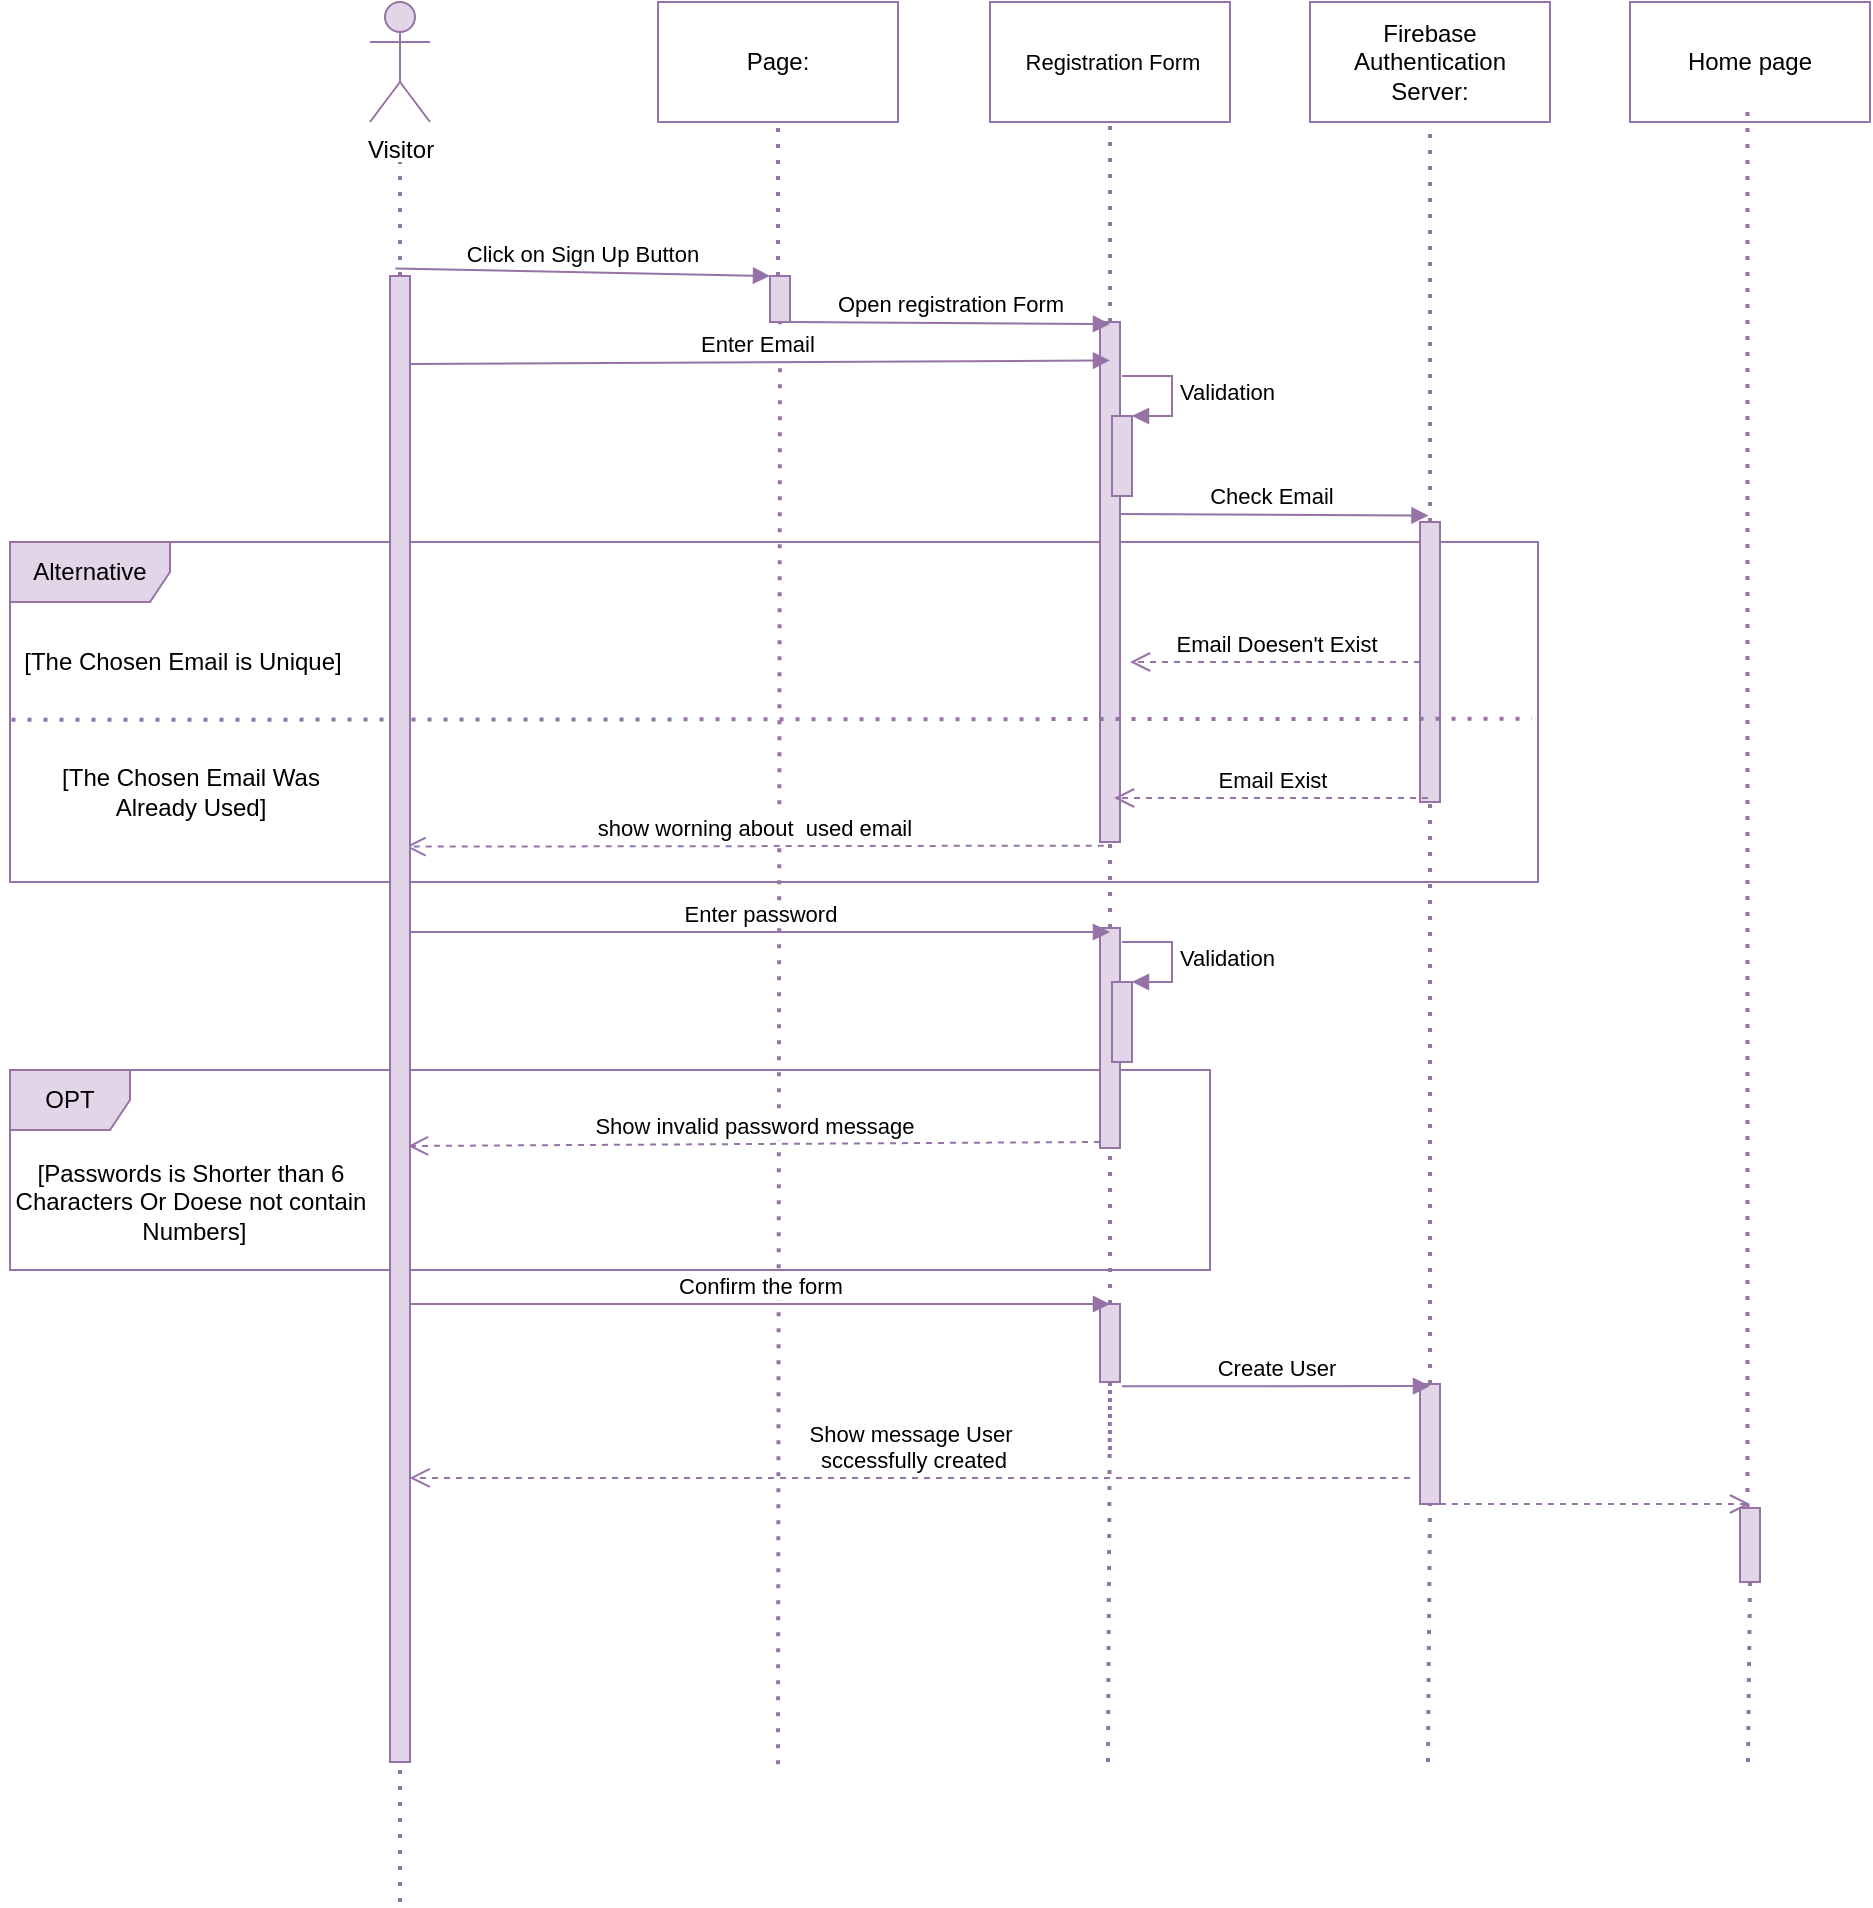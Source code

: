 <mxfile version="13.9.9" type="device" pages="2"><diagram id="bC_TjBdFZaNqBrMxomDK" name="Page-1"><mxGraphModel dx="2560" dy="1740" grid="1" gridSize="10" guides="1" tooltips="1" connect="1" arrows="1" fold="1" page="1" pageScale="1" pageWidth="850" pageHeight="1100" math="0" shadow="0"><root><mxCell id="0"/><mxCell id="1" parent="0"/><mxCell id="TUSLfFgZBcZaIU3HThUf-12" value="OPT" style="shape=umlFrame;whiteSpace=wrap;html=1;fillColor=#e1d5e7;strokeColor=#9673a6;" parent="1" vertex="1"><mxGeometry x="40" y="584" width="600" height="100" as="geometry"/></mxCell><mxCell id="HObAHBjG5xRYZwG4Q8BJ-39" value="Alternative" style="shape=umlFrame;whiteSpace=wrap;html=1;width=80;height=30;fillColor=#e1d5e7;strokeColor=#9673a6;" parent="1" vertex="1"><mxGeometry x="40" y="320" width="764" height="170" as="geometry"/></mxCell><mxCell id="HObAHBjG5xRYZwG4Q8BJ-3" value="" style="endArrow=none;dashed=1;html=1;dashPattern=1 3;strokeWidth=2;fillColor=#e1d5e7;strokeColor=#9673a6;" parent="1" source="HObAHBjG5xRYZwG4Q8BJ-2" edge="1"><mxGeometry width="50" height="50" relative="1" as="geometry"><mxPoint x="115" y="522.667" as="sourcePoint"/><mxPoint x="235" y="130" as="targetPoint"/></mxGeometry></mxCell><mxCell id="HObAHBjG5xRYZwG4Q8BJ-1" value="Visitor" style="shape=umlActor;verticalLabelPosition=bottom;verticalAlign=top;html=1;fillColor=#e1d5e7;strokeColor=#9673a6;" parent="1" vertex="1"><mxGeometry x="220" y="50" width="30" height="60" as="geometry"/></mxCell><mxCell id="HObAHBjG5xRYZwG4Q8BJ-11" value="Page:" style="rounded=0;whiteSpace=wrap;html=1;strokeColor=#9673a6;fillColor=none;" parent="1" vertex="1"><mxGeometry x="364" y="50" width="120" height="60" as="geometry"/></mxCell><mxCell id="HObAHBjG5xRYZwG4Q8BJ-12" value="" style="endArrow=none;dashed=1;html=1;dashPattern=1 3;strokeWidth=2;entryX=0.5;entryY=1;entryDx=0;entryDy=0;fillColor=#e1d5e7;strokeColor=#9673a6;" parent="1" source="HObAHBjG5xRYZwG4Q8BJ-13" target="HObAHBjG5xRYZwG4Q8BJ-11" edge="1"><mxGeometry width="50" height="50" relative="1" as="geometry"><mxPoint x="425" y="510" as="sourcePoint"/><mxPoint x="595" y="250" as="targetPoint"/></mxGeometry></mxCell><mxCell id="HObAHBjG5xRYZwG4Q8BJ-13" value="" style="html=1;points=[];perimeter=orthogonalPerimeter;fillColor=#e1d5e7;strokeColor=#9673a6;" parent="1" vertex="1"><mxGeometry x="420" y="187" width="10" height="23" as="geometry"/></mxCell><mxCell id="HObAHBjG5xRYZwG4Q8BJ-14" value="" style="endArrow=none;dashed=1;html=1;dashPattern=1 3;strokeWidth=2;entryX=0.5;entryY=1;entryDx=0;entryDy=0;fillColor=#e1d5e7;strokeColor=#9673a6;" parent="1" target="HObAHBjG5xRYZwG4Q8BJ-13" edge="1"><mxGeometry width="50" height="50" relative="1" as="geometry"><mxPoint x="424" y="931.111" as="sourcePoint"/><mxPoint x="425" y="110" as="targetPoint"/></mxGeometry></mxCell><mxCell id="HObAHBjG5xRYZwG4Q8BJ-18" value="Click on Sign Up Button" style="html=1;verticalAlign=bottom;endArrow=block;exitX=0.267;exitY=-0.005;exitDx=0;exitDy=0;exitPerimeter=0;fillColor=#e1d5e7;strokeColor=#9673a6;" parent="1" source="HObAHBjG5xRYZwG4Q8BJ-2" target="HObAHBjG5xRYZwG4Q8BJ-13" edge="1"><mxGeometry width="80" relative="1" as="geometry"><mxPoint x="255" y="199" as="sourcePoint"/><mxPoint x="420" y="199" as="targetPoint"/></mxGeometry></mxCell><mxCell id="HObAHBjG5xRYZwG4Q8BJ-20" value="&lt;span style=&quot;font-size: 11px ; background-color: rgb(255 , 255 , 255)&quot;&gt;&amp;nbsp;Registration Form&lt;/span&gt;" style="rounded=0;whiteSpace=wrap;html=1;strokeColor=#9673a6;fillColor=none;" parent="1" vertex="1"><mxGeometry x="530" y="50" width="120" height="60" as="geometry"/></mxCell><mxCell id="HObAHBjG5xRYZwG4Q8BJ-21" value="" style="endArrow=none;dashed=1;html=1;dashPattern=1 3;strokeWidth=2;entryX=0.5;entryY=1;entryDx=0;entryDy=0;fillColor=#e1d5e7;strokeColor=#9673a6;" parent="1" source="HObAHBjG5xRYZwG4Q8BJ-22" target="HObAHBjG5xRYZwG4Q8BJ-20" edge="1"><mxGeometry width="50" height="50" relative="1" as="geometry"><mxPoint x="590" y="520" as="sourcePoint"/><mxPoint x="760" y="250" as="targetPoint"/></mxGeometry></mxCell><mxCell id="HObAHBjG5xRYZwG4Q8BJ-23" value="Firebase&lt;br&gt;Authentication Server:" style="rounded=0;whiteSpace=wrap;html=1;strokeColor=#9673a6;fillColor=none;" parent="1" vertex="1"><mxGeometry x="690" y="50" width="120" height="60" as="geometry"/></mxCell><mxCell id="HObAHBjG5xRYZwG4Q8BJ-24" value="" style="endArrow=none;dashed=1;html=1;dashPattern=1 3;strokeWidth=2;entryX=0.5;entryY=1;entryDx=0;entryDy=0;fillColor=#e1d5e7;strokeColor=#9673a6;" parent="1" source="HObAHBjG5xRYZwG4Q8BJ-25" target="HObAHBjG5xRYZwG4Q8BJ-23" edge="1"><mxGeometry width="50" height="50" relative="1" as="geometry"><mxPoint x="750" y="530" as="sourcePoint"/><mxPoint x="920" y="250" as="targetPoint"/></mxGeometry></mxCell><mxCell id="HObAHBjG5xRYZwG4Q8BJ-25" value="" style="html=1;points=[];perimeter=orthogonalPerimeter;fillColor=#e1d5e7;strokeColor=#9673a6;" parent="1" vertex="1"><mxGeometry x="745" y="310" width="10" height="140" as="geometry"/></mxCell><mxCell id="HObAHBjG5xRYZwG4Q8BJ-27" value="" style="endArrow=none;dashed=1;html=1;dashPattern=1 3;strokeWidth=2;entryX=0.5;entryY=1;entryDx=0;entryDy=0;fillColor=#e1d5e7;strokeColor=#9673a6;" parent="1" source="TUSLfFgZBcZaIU3HThUf-30" target="HObAHBjG5xRYZwG4Q8BJ-25" edge="1"><mxGeometry width="50" height="50" relative="1" as="geometry"><mxPoint x="750" y="1220.784" as="sourcePoint"/><mxPoint x="750" y="110" as="targetPoint"/></mxGeometry></mxCell><mxCell id="HObAHBjG5xRYZwG4Q8BJ-22" value="" style="html=1;points=[];perimeter=orthogonalPerimeter;fillColor=#e1d5e7;strokeColor=#9673a6;" parent="1" vertex="1"><mxGeometry x="585" y="210" width="10" height="260" as="geometry"/></mxCell><mxCell id="HObAHBjG5xRYZwG4Q8BJ-28" value="" style="endArrow=none;dashed=1;html=1;dashPattern=1 3;strokeWidth=2;entryX=0.5;entryY=1;entryDx=0;entryDy=0;fillColor=#e1d5e7;strokeColor=#9673a6;" parent="1" source="TUSLfFgZBcZaIU3HThUf-9" target="HObAHBjG5xRYZwG4Q8BJ-22" edge="1"><mxGeometry width="50" height="50" relative="1" as="geometry"><mxPoint x="590" y="650" as="sourcePoint"/><mxPoint x="590" y="110" as="targetPoint"/></mxGeometry></mxCell><mxCell id="HObAHBjG5xRYZwG4Q8BJ-29" value="" style="endArrow=none;dashed=1;html=1;dashPattern=1 3;strokeWidth=2;fillColor=#e1d5e7;strokeColor=#9673a6;" parent="1" edge="1"><mxGeometry width="50" height="50" relative="1" as="geometry"><mxPoint x="235" y="1000" as="sourcePoint"/><mxPoint x="235" y="671" as="targetPoint"/></mxGeometry></mxCell><mxCell id="HObAHBjG5xRYZwG4Q8BJ-31" value="Open registration Form" style="html=1;verticalAlign=bottom;endArrow=block;exitX=0.267;exitY=-0.005;exitDx=0;exitDy=0;exitPerimeter=0;fillColor=#e1d5e7;strokeColor=#9673a6;" parent="1" edge="1"><mxGeometry width="80" relative="1" as="geometry"><mxPoint x="430" y="210.0" as="sourcePoint"/><mxPoint x="590" y="211" as="targetPoint"/></mxGeometry></mxCell><mxCell id="HObAHBjG5xRYZwG4Q8BJ-33" value="Enter Email&amp;nbsp;" style="html=1;verticalAlign=bottom;endArrow=block;exitX=0.267;exitY=-0.005;exitDx=0;exitDy=0;exitPerimeter=0;fillColor=#e1d5e7;strokeColor=#9673a6;entryX=0.5;entryY=0.087;entryDx=0;entryDy=0;entryPerimeter=0;" parent="1" edge="1"><mxGeometry width="80" relative="1" as="geometry"><mxPoint x="240" y="231" as="sourcePoint"/><mxPoint x="590" y="229.23" as="targetPoint"/></mxGeometry></mxCell><mxCell id="HObAHBjG5xRYZwG4Q8BJ-38" value="Check Email&amp;nbsp;" style="html=1;verticalAlign=bottom;endArrow=block;exitX=0.267;exitY=-0.005;exitDx=0;exitDy=0;exitPerimeter=0;entryX=0.424;entryY=0.005;entryDx=0;entryDy=0;entryPerimeter=0;fillColor=#e1d5e7;strokeColor=#9673a6;" parent="1" edge="1"><mxGeometry width="80" relative="1" as="geometry"><mxPoint x="595" y="306" as="sourcePoint"/><mxPoint x="749.24" y="306.75" as="targetPoint"/></mxGeometry></mxCell><mxCell id="HObAHBjG5xRYZwG4Q8BJ-40" value="" style="endArrow=none;dashed=1;html=1;dashPattern=1 3;strokeWidth=2;exitX=0.001;exitY=0.523;exitDx=0;exitDy=0;exitPerimeter=0;entryX=0.996;entryY=0.52;entryDx=0;entryDy=0;entryPerimeter=0;fillColor=#e1d5e7;strokeColor=#9673a6;" parent="1" source="HObAHBjG5xRYZwG4Q8BJ-39" target="HObAHBjG5xRYZwG4Q8BJ-39" edge="1"><mxGeometry width="50" height="50" relative="1" as="geometry"><mxPoint x="380" y="410" as="sourcePoint"/><mxPoint x="430" y="360" as="targetPoint"/></mxGeometry></mxCell><mxCell id="TUSLfFgZBcZaIU3HThUf-1" value="[The Chosen Email is Unique]" style="text;html=1;align=center;verticalAlign=middle;resizable=0;points=[];autosize=1;" parent="1" vertex="1"><mxGeometry x="41.16" y="370" width="170" height="20" as="geometry"/></mxCell><mxCell id="TUSLfFgZBcZaIU3HThUf-4" value="[The Chosen Email Was &lt;br&gt;Already Used]" style="text;html=1;align=center;verticalAlign=middle;resizable=0;points=[];autosize=1;" parent="1" vertex="1"><mxGeometry x="60" y="430" width="140" height="30" as="geometry"/></mxCell><mxCell id="TUSLfFgZBcZaIU3HThUf-5" value="Email Doesen't Exist" style="html=1;verticalAlign=bottom;endArrow=open;dashed=1;endSize=8;fillColor=#e1d5e7;strokeColor=#9673a6;" parent="1" edge="1"><mxGeometry relative="1" as="geometry"><mxPoint x="745" y="380" as="sourcePoint"/><mxPoint x="600" y="380" as="targetPoint"/></mxGeometry></mxCell><mxCell id="TUSLfFgZBcZaIU3HThUf-7" value="Email Exist" style="html=1;verticalAlign=bottom;endArrow=open;dashed=1;endSize=8;fillColor=#e1d5e7;strokeColor=#9673a6;" parent="1" edge="1"><mxGeometry relative="1" as="geometry"><mxPoint x="749" y="448" as="sourcePoint"/><mxPoint x="592" y="448" as="targetPoint"/></mxGeometry></mxCell><mxCell id="TUSLfFgZBcZaIU3HThUf-8" value="show worning about&amp;nbsp; used email" style="html=1;verticalAlign=bottom;endArrow=open;dashed=1;endSize=8;fillColor=#e1d5e7;strokeColor=#9673a6;exitX=0.186;exitY=1.007;exitDx=0;exitDy=0;exitPerimeter=0;entryX=0.776;entryY=0.384;entryDx=0;entryDy=0;entryPerimeter=0;" parent="1" source="HObAHBjG5xRYZwG4Q8BJ-22" target="HObAHBjG5xRYZwG4Q8BJ-2" edge="1"><mxGeometry relative="1" as="geometry"><mxPoint x="567.0" y="500" as="sourcePoint"/><mxPoint x="235" y="500" as="targetPoint"/></mxGeometry></mxCell><mxCell id="TUSLfFgZBcZaIU3HThUf-9" value="" style="html=1;points=[];perimeter=orthogonalPerimeter;fillColor=#e1d5e7;strokeColor=#9673a6;" parent="1" vertex="1"><mxGeometry x="585" y="513" width="10" height="110" as="geometry"/></mxCell><mxCell id="TUSLfFgZBcZaIU3HThUf-10" value="" style="endArrow=none;dashed=1;html=1;dashPattern=1 3;strokeWidth=2;entryX=0.5;entryY=1;entryDx=0;entryDy=0;fillColor=#e1d5e7;strokeColor=#9673a6;" parent="1" target="TUSLfFgZBcZaIU3HThUf-9" edge="1"><mxGeometry width="50" height="50" relative="1" as="geometry"><mxPoint x="590" y="717" as="sourcePoint"/><mxPoint x="590.0" y="500" as="targetPoint"/></mxGeometry></mxCell><mxCell id="TUSLfFgZBcZaIU3HThUf-11" value="Enter password" style="html=1;verticalAlign=bottom;endArrow=block;exitX=0.267;exitY=-0.005;exitDx=0;exitDy=0;exitPerimeter=0;fillColor=#e1d5e7;strokeColor=#9673a6;" parent="1" edge="1"><mxGeometry width="80" relative="1" as="geometry"><mxPoint x="240" y="515" as="sourcePoint"/><mxPoint x="590" y="515" as="targetPoint"/></mxGeometry></mxCell><mxCell id="TUSLfFgZBcZaIU3HThUf-13" value="[Passwords is Shorter than 6 &lt;br&gt;Characters Or Doese not contain&lt;br&gt;&amp;nbsp;Numbers]" style="text;html=1;align=center;verticalAlign=middle;resizable=0;points=[];autosize=1;" parent="1" vertex="1"><mxGeometry x="35" y="625" width="190" height="50" as="geometry"/></mxCell><mxCell id="TUSLfFgZBcZaIU3HThUf-14" value="Show invalid password message" style="html=1;verticalAlign=bottom;endArrow=open;dashed=1;endSize=8;fillColor=#e1d5e7;strokeColor=#9673a6;exitX=0.186;exitY=1.007;exitDx=0;exitDy=0;exitPerimeter=0;" parent="1" edge="1"><mxGeometry relative="1" as="geometry"><mxPoint x="585.0" y="620" as="sourcePoint"/><mxPoint x="239" y="622" as="targetPoint"/></mxGeometry></mxCell><mxCell id="HObAHBjG5xRYZwG4Q8BJ-2" value="" style="html=1;points=[];perimeter=orthogonalPerimeter;fillColor=#e1d5e7;strokeColor=#9673a6;" parent="1" vertex="1"><mxGeometry x="230" y="187" width="10" height="743" as="geometry"/></mxCell><mxCell id="TUSLfFgZBcZaIU3HThUf-18" value="" style="endArrow=none;dashed=1;html=1;dashPattern=1 3;strokeWidth=2;entryX=0.5;entryY=1;entryDx=0;entryDy=0;fillColor=#e1d5e7;strokeColor=#9673a6;" parent="1" source="TUSLfFgZBcZaIU3HThUf-26" edge="1"><mxGeometry width="50" height="50" relative="1" as="geometry"><mxPoint x="590" y="1430" as="sourcePoint"/><mxPoint x="590" y="780" as="targetPoint"/></mxGeometry></mxCell><mxCell id="TUSLfFgZBcZaIU3HThUf-23" value="Home page" style="rounded=0;whiteSpace=wrap;html=1;strokeColor=#9673a6;fillColor=none;" parent="1" vertex="1"><mxGeometry x="850" y="50" width="120" height="60" as="geometry"/></mxCell><mxCell id="TUSLfFgZBcZaIU3HThUf-24" value="" style="endArrow=none;dashed=1;html=1;dashPattern=1 3;strokeWidth=2;entryX=0.5;entryY=1;entryDx=0;entryDy=0;fillColor=#e1d5e7;strokeColor=#9673a6;" parent="1" source="TUSLfFgZBcZaIU3HThUf-34" edge="1"><mxGeometry width="50" height="50" relative="1" as="geometry"><mxPoint x="909" y="1151.667" as="sourcePoint"/><mxPoint x="908.75" y="103.5" as="targetPoint"/></mxGeometry></mxCell><mxCell id="TUSLfFgZBcZaIU3HThUf-26" value="" style="html=1;points=[];perimeter=orthogonalPerimeter;fillColor=#e1d5e7;strokeColor=#9673a6;" parent="1" vertex="1"><mxGeometry x="585" y="701" width="10" height="39" as="geometry"/></mxCell><mxCell id="TUSLfFgZBcZaIU3HThUf-27" value="" style="endArrow=none;dashed=1;html=1;dashPattern=1 3;strokeWidth=2;entryX=0.5;entryY=1;entryDx=0;entryDy=0;fillColor=#e1d5e7;strokeColor=#9673a6;" parent="1" target="TUSLfFgZBcZaIU3HThUf-26" edge="1"><mxGeometry width="50" height="50" relative="1" as="geometry"><mxPoint x="589" y="930" as="sourcePoint"/><mxPoint x="590.0" y="780" as="targetPoint"/></mxGeometry></mxCell><mxCell id="TUSLfFgZBcZaIU3HThUf-28" value="Confirm the form" style="html=1;verticalAlign=bottom;endArrow=block;fillColor=#e1d5e7;strokeColor=#9673a6;" parent="1" edge="1"><mxGeometry width="80" relative="1" as="geometry"><mxPoint x="240" y="701" as="sourcePoint"/><mxPoint x="590" y="701" as="targetPoint"/></mxGeometry></mxCell><mxCell id="TUSLfFgZBcZaIU3HThUf-30" value="" style="html=1;points=[];perimeter=orthogonalPerimeter;fillColor=#e1d5e7;strokeColor=#9673a6;" parent="1" vertex="1"><mxGeometry x="745" y="741" width="10" height="60" as="geometry"/></mxCell><mxCell id="TUSLfFgZBcZaIU3HThUf-31" value="" style="endArrow=none;dashed=1;html=1;dashPattern=1 3;strokeWidth=2;entryX=0.5;entryY=1;entryDx=0;entryDy=0;fillColor=#e1d5e7;strokeColor=#9673a6;" parent="1" target="TUSLfFgZBcZaIU3HThUf-30" edge="1"><mxGeometry width="50" height="50" relative="1" as="geometry"><mxPoint x="749" y="930" as="sourcePoint"/><mxPoint x="750" y="450" as="targetPoint"/></mxGeometry></mxCell><mxCell id="TUSLfFgZBcZaIU3HThUf-32" value="Create User" style="html=1;verticalAlign=bottom;endArrow=block;fillColor=#e1d5e7;strokeColor=#9673a6;" parent="1" edge="1"><mxGeometry width="80" relative="1" as="geometry"><mxPoint x="596" y="742.17" as="sourcePoint"/><mxPoint x="750" y="742" as="targetPoint"/></mxGeometry></mxCell><mxCell id="TUSLfFgZBcZaIU3HThUf-34" value="" style="html=1;points=[];perimeter=orthogonalPerimeter;fillColor=#e1d5e7;strokeColor=#9673a6;" parent="1" vertex="1"><mxGeometry x="905" y="803" width="10" height="37" as="geometry"/></mxCell><mxCell id="TUSLfFgZBcZaIU3HThUf-35" value="" style="endArrow=none;dashed=1;html=1;dashPattern=1 3;strokeWidth=2;entryX=0.5;entryY=1;entryDx=0;entryDy=0;fillColor=#e1d5e7;strokeColor=#9673a6;" parent="1" target="TUSLfFgZBcZaIU3HThUf-34" edge="1"><mxGeometry width="50" height="50" relative="1" as="geometry"><mxPoint x="909" y="930" as="sourcePoint"/><mxPoint x="908.75" y="103.5" as="targetPoint"/></mxGeometry></mxCell><mxCell id="TUSLfFgZBcZaIU3HThUf-40" value="Show message User&lt;br&gt;&amp;nbsp;sccessfully created" style="html=1;verticalAlign=bottom;endArrow=open;dashed=1;endSize=8;entryX=0.27;entryY=0.714;entryDx=0;entryDy=0;entryPerimeter=0;fillColor=#e1d5e7;strokeColor=#9673a6;" parent="1" edge="1"><mxGeometry relative="1" as="geometry"><mxPoint x="740" y="788" as="sourcePoint"/><mxPoint x="239.8" y="787.96" as="targetPoint"/></mxGeometry></mxCell><mxCell id="TUSLfFgZBcZaIU3HThUf-41" value="" style="html=1;verticalAlign=bottom;endArrow=open;dashed=1;endSize=8;fillColor=#e1d5e7;strokeColor=#9673a6;" parent="1" edge="1"><mxGeometry relative="1" as="geometry"><mxPoint x="755" y="801" as="sourcePoint"/><mxPoint x="910" y="801" as="targetPoint"/></mxGeometry></mxCell><mxCell id="NxhFyi7lVWWUrR0AEi_E-1" value="" style="html=1;points=[];perimeter=orthogonalPerimeter;fillColor=#e1d5e7;strokeColor=#9673a6;" parent="1" vertex="1"><mxGeometry x="591.0" y="257" width="10" height="40" as="geometry"/></mxCell><mxCell id="NxhFyi7lVWWUrR0AEi_E-2" value="Validation" style="edgeStyle=orthogonalEdgeStyle;html=1;align=left;spacingLeft=2;endArrow=block;rounded=0;entryX=1;entryY=0;fillColor=#e1d5e7;strokeColor=#9673a6;" parent="1" target="NxhFyi7lVWWUrR0AEi_E-1" edge="1"><mxGeometry relative="1" as="geometry"><mxPoint x="596" y="237" as="sourcePoint"/><Array as="points"><mxPoint x="621.0" y="237"/></Array></mxGeometry></mxCell><mxCell id="NxhFyi7lVWWUrR0AEi_E-3" value="" style="html=1;points=[];perimeter=orthogonalPerimeter;fillColor=#e1d5e7;strokeColor=#9673a6;" parent="1" vertex="1"><mxGeometry x="591.0" y="540" width="10" height="40" as="geometry"/></mxCell><mxCell id="NxhFyi7lVWWUrR0AEi_E-4" value="Validation" style="edgeStyle=orthogonalEdgeStyle;html=1;align=left;spacingLeft=2;endArrow=block;rounded=0;entryX=1;entryY=0;fillColor=#e1d5e7;strokeColor=#9673a6;" parent="1" target="NxhFyi7lVWWUrR0AEi_E-3" edge="1"><mxGeometry relative="1" as="geometry"><mxPoint x="596" y="520" as="sourcePoint"/><Array as="points"><mxPoint x="621.0" y="520"/></Array></mxGeometry></mxCell></root></mxGraphModel></diagram><diagram id="3h4NI6V6QsBTpo2manRs" name="Page-2"><mxGraphModel dx="2340" dy="435" grid="1" gridSize="10" guides="1" tooltips="1" connect="1" arrows="1" fold="1" page="1" pageScale="1" pageWidth="850" pageHeight="1100" math="0" shadow="0"><root><mxCell id="B3dvSgX94-yw9jVNVRhY-0"/><mxCell id="B3dvSgX94-yw9jVNVRhY-1" parent="B3dvSgX94-yw9jVNVRhY-0"/><mxCell id="bVtZTTflMkBx6Hbcoe5M-1" value="ALT" style="shape=umlFrame;whiteSpace=wrap;html=1;fillColor=#e1d5e7;strokeColor=#9673a6;container=0;" vertex="1" parent="B3dvSgX94-yw9jVNVRhY-1"><mxGeometry x="-960" y="600" width="960" height="250" as="geometry"/></mxCell><mxCell id="xFb6gglfKe0CKpQGHH6m-56" value="ALT" style="shape=umlFrame;whiteSpace=wrap;html=1;fillColor=#e1d5e7;strokeColor=#9673a6;container=0;" parent="B3dvSgX94-yw9jVNVRhY-1" vertex="1"><mxGeometry x="-990" y="262.59" width="1020" height="607.41" as="geometry"/></mxCell><mxCell id="Bw2q50MKTw46mEUWMkQk-50" value="USer" style="shape=umlActor;verticalLabelPosition=bottom;verticalAlign=top;html=1;fillColor=#e1d5e7;strokeColor=#9673a6;" parent="B3dvSgX94-yw9jVNVRhY-1" vertex="1"><mxGeometry x="451" y="120" width="30" height="60" as="geometry"/></mxCell><mxCell id="Bw2q50MKTw46mEUWMkQk-51" value="Login&lt;br&gt;screen" style="html=1;fillColor=#e1d5e7;strokeColor=#9673a6;" parent="B3dvSgX94-yw9jVNVRhY-1" vertex="1"><mxGeometry x="601" y="120" width="110" height="50" as="geometry"/></mxCell><mxCell id="Bw2q50MKTw46mEUWMkQk-52" value="" style="endArrow=none;dashed=1;html=1;fillColor=#e1d5e7;strokeColor=#9673a6;" parent="B3dvSgX94-yw9jVNVRhY-1" source="Bw2q50MKTw46mEUWMkQk-53" target="Bw2q50MKTw46mEUWMkQk-50" edge="1"><mxGeometry width="50" height="50" relative="1" as="geometry"><mxPoint x="466.35" y="721" as="sourcePoint"/><mxPoint x="465.41" y="250" as="targetPoint"/></mxGeometry></mxCell><mxCell id="Bw2q50MKTw46mEUWMkQk-53" value="" style="html=1;points=[];perimeter=orthogonalPerimeter;fillColor=#e1d5e7;strokeColor=#9673a6;" parent="B3dvSgX94-yw9jVNVRhY-1" vertex="1"><mxGeometry x="461" y="230" width="10" height="350" as="geometry"/></mxCell><mxCell id="Bw2q50MKTw46mEUWMkQk-55" value="" style="endArrow=none;dashed=1;html=1;fillColor=#e1d5e7;strokeColor=#9673a6;" parent="B3dvSgX94-yw9jVNVRhY-1" target="Bw2q50MKTw46mEUWMkQk-53" edge="1"><mxGeometry width="50" height="50" relative="1" as="geometry"><mxPoint x="466.35" y="721" as="sourcePoint"/><mxPoint x="466.018" y="180" as="targetPoint"/></mxGeometry></mxCell><mxCell id="Bw2q50MKTw46mEUWMkQk-56" value="" style="endArrow=none;dashed=1;html=1;fillColor=#e1d5e7;strokeColor=#9673a6;entryX=0.5;entryY=1;entryDx=0;entryDy=0;" parent="B3dvSgX94-yw9jVNVRhY-1" source="Bw2q50MKTw46mEUWMkQk-59" target="Bw2q50MKTw46mEUWMkQk-51" edge="1"><mxGeometry width="50" height="50" relative="1" as="geometry"><mxPoint x="655" y="690" as="sourcePoint"/><mxPoint x="655.41" y="180" as="targetPoint"/></mxGeometry></mxCell><mxCell id="Bw2q50MKTw46mEUWMkQk-57" value="Database" style="html=1;fillColor=#e1d5e7;strokeColor=#9673a6;" parent="B3dvSgX94-yw9jVNVRhY-1" vertex="1"><mxGeometry x="761" y="120" width="110" height="50" as="geometry"/></mxCell><mxCell id="Bw2q50MKTw46mEUWMkQk-58" value="" style="endArrow=none;dashed=1;html=1;fillColor=#e1d5e7;strokeColor=#9673a6;entryX=0.5;entryY=1;entryDx=0;entryDy=0;" parent="B3dvSgX94-yw9jVNVRhY-1" source="Bw2q50MKTw46mEUWMkQk-64" target="Bw2q50MKTw46mEUWMkQk-57" edge="1"><mxGeometry width="50" height="50" relative="1" as="geometry"><mxPoint x="816" y="679" as="sourcePoint"/><mxPoint x="802.0" y="180" as="targetPoint"/></mxGeometry></mxCell><mxCell id="Bw2q50MKTw46mEUWMkQk-60" value="" style="endArrow=none;dashed=1;html=1;fillColor=#e1d5e7;strokeColor=#9673a6;entryX=0.5;entryY=1;entryDx=0;entryDy=0;" parent="B3dvSgX94-yw9jVNVRhY-1" target="Bw2q50MKTw46mEUWMkQk-59" edge="1"><mxGeometry width="50" height="50" relative="1" as="geometry"><mxPoint x="655" y="690.0" as="sourcePoint"/><mxPoint x="656.0" y="170" as="targetPoint"/></mxGeometry></mxCell><mxCell id="Bw2q50MKTw46mEUWMkQk-65" value="" style="endArrow=none;dashed=1;html=1;fillColor=#e1d5e7;strokeColor=#9673a6;entryX=0.5;entryY=1;entryDx=0;entryDy=0;" parent="B3dvSgX94-yw9jVNVRhY-1" target="Bw2q50MKTw46mEUWMkQk-64" edge="1"><mxGeometry width="50" height="50" relative="1" as="geometry"><mxPoint x="816" y="679" as="sourcePoint"/><mxPoint x="816" y="170" as="targetPoint"/></mxGeometry></mxCell><mxCell id="Bw2q50MKTw46mEUWMkQk-67" value="enter login data" style="html=1;verticalAlign=bottom;endArrow=block;fillColor=#e1d5e7;strokeColor=#9673a6;" parent="B3dvSgX94-yw9jVNVRhY-1" edge="1"><mxGeometry width="80" relative="1" as="geometry"><mxPoint x="471" y="229" as="sourcePoint"/><mxPoint x="651" y="229" as="targetPoint"/></mxGeometry></mxCell><mxCell id="Bw2q50MKTw46mEUWMkQk-70" value="" style="group;container=1;" parent="B3dvSgX94-yw9jVNVRhY-1" vertex="1" connectable="0"><mxGeometry x="481" y="250" width="660" height="410" as="geometry"/></mxCell><mxCell id="xFb6gglfKe0CKpQGHH6m-20" value="" style="endArrow=none;dashed=1;html=1;" parent="Bw2q50MKTw46mEUWMkQk-70" edge="1"><mxGeometry width="50" height="50" relative="1" as="geometry"><mxPoint x="637" y="520" as="sourcePoint"/><mxPoint x="637" y="-80" as="targetPoint"/></mxGeometry></mxCell><mxCell id="Bw2q50MKTw46mEUWMkQk-68" value="ALT" style="shape=umlFrame;whiteSpace=wrap;html=1;fillColor=#e1d5e7;strokeColor=#9673a6;container=0;" parent="Bw2q50MKTw46mEUWMkQk-70" vertex="1"><mxGeometry x="-140" y="12.59" width="800" height="397.41" as="geometry"/></mxCell><mxCell id="Bw2q50MKTw46mEUWMkQk-69" value="" style="endArrow=none;dashed=1;html=1;entryX=-0.001;entryY=0.356;entryDx=0;entryDy=0;entryPerimeter=0;fillColor=#e1d5e7;strokeColor=#9673a6;exitX=1.001;exitY=0.493;exitDx=0;exitDy=0;exitPerimeter=0;" parent="Bw2q50MKTw46mEUWMkQk-70" target="Bw2q50MKTw46mEUWMkQk-68" edge="1"><mxGeometry width="50" height="50" relative="1" as="geometry"><mxPoint x="660.66" y="152.597" as="sourcePoint"/><mxPoint x="3.96" y="152.597" as="targetPoint"/></mxGeometry></mxCell><mxCell id="ctWoTsi1yTUHSpK2AkZ9-0" value="exist log in data" style="html=1;verticalAlign=bottom;endArrow=open;dashed=1;endSize=8;fillColor=#e1d5e7;strokeColor=#9673a6;" parent="Bw2q50MKTw46mEUWMkQk-70" edge="1"><mxGeometry relative="1" as="geometry"><mxPoint x="330" y="85.63" as="sourcePoint"/><mxPoint x="180" y="85.63" as="targetPoint"/></mxGeometry></mxCell><mxCell id="ctWoTsi1yTUHSpK2AkZ9-3" value="Go to home" style="html=1;verticalAlign=bottom;endArrow=open;dashed=1;endSize=8;fillColor=#e1d5e7;strokeColor=#9673a6;entryX=0.5;entryY=-0.013;entryDx=0;entryDy=0;entryPerimeter=0;" parent="Bw2q50MKTw46mEUWMkQk-70" target="ctWoTsi1yTUHSpK2AkZ9-4" edge="1"><mxGeometry relative="1" as="geometry"><mxPoint x="343" y="105.778" as="sourcePoint"/><mxPoint x="640" y="113.333" as="targetPoint"/></mxGeometry></mxCell><mxCell id="ctWoTsi1yTUHSpK2AkZ9-4" value="" style="html=1;points=[];perimeter=orthogonalPerimeter;fillColor=#e1d5e7;strokeColor=#9673a6;" parent="Bw2q50MKTw46mEUWMkQk-70" vertex="1"><mxGeometry x="475" y="107.037" width="10" height="31.481" as="geometry"/></mxCell><mxCell id="Bw2q50MKTw46mEUWMkQk-64" value="" style="html=1;points=[];perimeter=orthogonalPerimeter;fillColor=#e1d5e7;strokeColor=#9673a6;" parent="Bw2q50MKTw46mEUWMkQk-70" vertex="1"><mxGeometry x="330" y="-12.593" width="10" height="302.222" as="geometry"/></mxCell><mxCell id="xFb6gglfKe0CKpQGHH6m-6" value="Email or password&lt;br&gt;&amp;nbsp;are wrong" style="html=1;verticalAlign=bottom;endArrow=open;dashed=1;endSize=8;fillColor=#e1d5e7;strokeColor=#9673a6;" parent="Bw2q50MKTw46mEUWMkQk-70" edge="1"><mxGeometry x="120" y="377.778" as="geometry"><mxPoint x="330" y="239.259" as="sourcePoint"/><mxPoint x="180" y="239.259" as="targetPoint"/></mxGeometry></mxCell><mxCell id="xFb6gglfKe0CKpQGHH6m-4" value="" style="html=1;verticalAlign=bottom;endArrow=block;fillColor=#e1d5e7;strokeColor=#9673a6;" parent="Bw2q50MKTw46mEUWMkQk-70" edge="1"><mxGeometry x="120" y="380.296" width="80" as="geometry"><mxPoint x="340" y="279.556" as="sourcePoint"/><mxPoint x="630" y="279.556" as="targetPoint"/></mxGeometry></mxCell><mxCell id="xFb6gglfKe0CKpQGHH6m-8" value="Click reset password&amp;nbsp;" style="html=1;verticalAlign=bottom;endArrow=block;fillColor=#e1d5e7;strokeColor=#9673a6;" parent="Bw2q50MKTw46mEUWMkQk-70" edge="1"><mxGeometry width="80" relative="1" as="geometry"><mxPoint x="-10" y="266.963" as="sourcePoint"/><mxPoint x="170" y="266.963" as="targetPoint"/></mxGeometry></mxCell><mxCell id="xFb6gglfKe0CKpQGHH6m-9" value="Check your internet &lt;br&gt;connection" style="html=1;verticalAlign=bottom;endArrow=open;dashed=1;endSize=8;fillColor=#e1d5e7;strokeColor=#9673a6;" parent="Bw2q50MKTw46mEUWMkQk-70" edge="1"><mxGeometry y="12.593" as="geometry"><mxPoint x="330.0" y="188.889" as="sourcePoint"/><mxPoint x="180.0" y="188.889" as="targetPoint"/></mxGeometry></mxCell><mxCell id="xFb6gglfKe0CKpQGHH6m-11" value="" style="html=1;points=[];perimeter=orthogonalPerimeter;fillColor=#e1d5e7;strokeColor=#9673a6;" parent="Bw2q50MKTw46mEUWMkQk-70" vertex="1"><mxGeometry x="627" y="277.037" width="10" height="31.481" as="geometry"/></mxCell><mxCell id="Bw2q50MKTw46mEUWMkQk-72" value="[correct login data]" style="text;html=1;strokeColor=none;fillColor=none;align=center;verticalAlign=middle;whiteSpace=wrap;rounded=0;" parent="Bw2q50MKTw46mEUWMkQk-70" vertex="1"><mxGeometry x="-121" y="57.78" width="107.96" height="20" as="geometry"/></mxCell><mxCell id="ctWoTsi1yTUHSpK2AkZ9-6" value="[invalid login data]" style="text;html=1;strokeColor=none;fillColor=none;align=center;verticalAlign=middle;whiteSpace=wrap;rounded=0;" parent="Bw2q50MKTw46mEUWMkQk-70" vertex="1"><mxGeometry x="-121" y="167.78" width="107.96" height="20" as="geometry"/></mxCell><mxCell id="Bw2q50MKTw46mEUWMkQk-59" value="" style="html=1;points=[];perimeter=orthogonalPerimeter;fillColor=#e1d5e7;strokeColor=#9673a6;" parent="B3dvSgX94-yw9jVNVRhY-1" vertex="1"><mxGeometry x="651" y="230" width="10" height="290" as="geometry"/></mxCell><mxCell id="bawxOi_4mSynMdg7C2zz-0" value="Check login Data&amp;nbsp;" style="html=1;verticalAlign=bottom;endArrow=block;exitX=0.267;exitY=-0.005;exitDx=0;exitDy=0;exitPerimeter=0;fillColor=#e1d5e7;strokeColor=#9673a6;" parent="B3dvSgX94-yw9jVNVRhY-1" edge="1"><mxGeometry width="80" relative="1" as="geometry"><mxPoint x="661.76" y="240" as="sourcePoint"/><mxPoint x="811" y="241" as="targetPoint"/></mxGeometry></mxCell><mxCell id="xFb6gglfKe0CKpQGHH6m-1" value="" style="group" parent="B3dvSgX94-yw9jVNVRhY-1" vertex="1" connectable="0"><mxGeometry x="1061" y="120" width="110" height="563.333" as="geometry"/></mxCell><mxCell id="Bw2q50MKTw46mEUWMkQk-66" value="password&amp;nbsp;&lt;br&gt;reset Screen" style="html=1;fillColor=#e1d5e7;strokeColor=#9673a6;" parent="xFb6gglfKe0CKpQGHH6m-1" vertex="1"><mxGeometry width="110" height="50" as="geometry"/></mxCell><mxCell id="xFb6gglfKe0CKpQGHH6m-2" value="" style="group" parent="B3dvSgX94-yw9jVNVRhY-1" vertex="1" connectable="0"><mxGeometry x="911" y="120" width="110" height="563.333" as="geometry"/></mxCell><mxCell id="Bw2q50MKTw46mEUWMkQk-71" value="Home" style="html=1;fillColor=#e1d5e7;strokeColor=#9673a6;" parent="xFb6gglfKe0CKpQGHH6m-2" vertex="1"><mxGeometry width="110" height="50" as="geometry"/></mxCell><mxCell id="ctWoTsi1yTUHSpK2AkZ9-1" value="" style="endArrow=none;dashed=1;html=1;fillColor=#e1d5e7;strokeColor=#9673a6;entryX=0.5;entryY=1;entryDx=0;entryDy=0;" parent="xFb6gglfKe0CKpQGHH6m-2" source="ctWoTsi1yTUHSpK2AkZ9-4" edge="1"><mxGeometry width="50" height="50" relative="1" as="geometry"><mxPoint x="50" y="563.333" as="sourcePoint"/><mxPoint x="50.5" y="50" as="targetPoint"/></mxGeometry></mxCell><mxCell id="ctWoTsi1yTUHSpK2AkZ9-5" value="" style="endArrow=none;dashed=1;html=1;fillColor=#e1d5e7;strokeColor=#9673a6;entryX=0.5;entryY=1;entryDx=0;entryDy=0;" parent="xFb6gglfKe0CKpQGHH6m-2" target="ctWoTsi1yTUHSpK2AkZ9-4" edge="1"><mxGeometry width="50" height="50" relative="1" as="geometry"><mxPoint x="50" y="563.333" as="sourcePoint"/><mxPoint x="50.5" y="50" as="targetPoint"/></mxGeometry></mxCell><mxCell id="xFb6gglfKe0CKpQGHH6m-21" value="USer" style="shape=umlActor;verticalLabelPosition=bottom;verticalAlign=top;html=1;fillColor=#e1d5e7;strokeColor=#9673a6;" parent="B3dvSgX94-yw9jVNVRhY-1" vertex="1"><mxGeometry x="-880" y="120" width="30" height="60" as="geometry"/></mxCell><mxCell id="xFb6gglfKe0CKpQGHH6m-22" value="Login&lt;br&gt;screen" style="html=1;fillColor=#e1d5e7;strokeColor=#9673a6;" parent="B3dvSgX94-yw9jVNVRhY-1" vertex="1"><mxGeometry x="-730" y="120" width="110" height="50" as="geometry"/></mxCell><mxCell id="xFb6gglfKe0CKpQGHH6m-23" value="" style="endArrow=none;dashed=1;html=1;fillColor=#e1d5e7;strokeColor=#9673a6;" parent="B3dvSgX94-yw9jVNVRhY-1" source="xFb6gglfKe0CKpQGHH6m-24" target="xFb6gglfKe0CKpQGHH6m-21" edge="1"><mxGeometry width="50" height="50" relative="1" as="geometry"><mxPoint x="-864.65" y="721" as="sourcePoint"/><mxPoint x="-865.59" y="250" as="targetPoint"/></mxGeometry></mxCell><mxCell id="xFb6gglfKe0CKpQGHH6m-24" value="" style="html=1;points=[];perimeter=orthogonalPerimeter;fillColor=#e1d5e7;strokeColor=#9673a6;" parent="B3dvSgX94-yw9jVNVRhY-1" vertex="1"><mxGeometry x="-870" y="230" width="10" height="350" as="geometry"/></mxCell><mxCell id="xFb6gglfKe0CKpQGHH6m-25" value="" style="endArrow=none;dashed=1;html=1;fillColor=#e1d5e7;strokeColor=#9673a6;" parent="B3dvSgX94-yw9jVNVRhY-1" target="xFb6gglfKe0CKpQGHH6m-24" edge="1"><mxGeometry width="50" height="50" relative="1" as="geometry"><mxPoint x="-865" y="960" as="sourcePoint"/><mxPoint x="-864.982" y="180" as="targetPoint"/></mxGeometry></mxCell><mxCell id="xFb6gglfKe0CKpQGHH6m-26" value="" style="endArrow=none;dashed=1;html=1;fillColor=#e1d5e7;strokeColor=#9673a6;entryX=0.5;entryY=1;entryDx=0;entryDy=0;" parent="B3dvSgX94-yw9jVNVRhY-1" source="xFb6gglfKe0CKpQGHH6m-45" target="xFb6gglfKe0CKpQGHH6m-22" edge="1"><mxGeometry width="50" height="50" relative="1" as="geometry"><mxPoint x="-676" y="690" as="sourcePoint"/><mxPoint x="-675.59" y="180" as="targetPoint"/></mxGeometry></mxCell><mxCell id="xFb6gglfKe0CKpQGHH6m-29" value="" style="endArrow=none;dashed=1;html=1;fillColor=#e1d5e7;strokeColor=#9673a6;entryX=0.5;entryY=1;entryDx=0;entryDy=0;" parent="B3dvSgX94-yw9jVNVRhY-1" target="xFb6gglfKe0CKpQGHH6m-45" edge="1"><mxGeometry width="50" height="50" relative="1" as="geometry"><mxPoint x="-675" y="960" as="sourcePoint"/><mxPoint x="-675.0" y="170" as="targetPoint"/></mxGeometry></mxCell><mxCell id="xFb6gglfKe0CKpQGHH6m-31" value="enter login data" style="html=1;verticalAlign=bottom;endArrow=block;fillColor=#e1d5e7;strokeColor=#9673a6;" parent="B3dvSgX94-yw9jVNVRhY-1" edge="1"><mxGeometry width="80" relative="1" as="geometry"><mxPoint x="-860" y="229" as="sourcePoint"/><mxPoint x="-680" y="229" as="targetPoint"/></mxGeometry></mxCell><mxCell id="xFb6gglfKe0CKpQGHH6m-45" value="" style="html=1;points=[];perimeter=orthogonalPerimeter;fillColor=#e1d5e7;strokeColor=#9673a6;" parent="B3dvSgX94-yw9jVNVRhY-1" vertex="1"><mxGeometry x="-680" y="230" width="10" height="310" as="geometry"/></mxCell><mxCell id="xFb6gglfKe0CKpQGHH6m-42" value="Click reset password&amp;nbsp;" style="html=1;verticalAlign=bottom;endArrow=block;fillColor=#e1d5e7;strokeColor=#9673a6;" parent="B3dvSgX94-yw9jVNVRhY-1" edge="1"><mxGeometry x="-850" y="250" width="80" as="geometry"><mxPoint x="-860" y="516.963" as="sourcePoint"/><mxPoint x="-680" y="516.963" as="targetPoint"/></mxGeometry></mxCell><mxCell id="xFb6gglfKe0CKpQGHH6m-50" value="Home" style="html=1;fillColor=#e1d5e7;strokeColor=#9673a6;" parent="B3dvSgX94-yw9jVNVRhY-1" vertex="1"><mxGeometry x="-572" y="120" width="110" height="50" as="geometry"/></mxCell><mxCell id="xFb6gglfKe0CKpQGHH6m-51" value="" style="endArrow=none;dashed=1;html=1;fillColor=#e1d5e7;strokeColor=#9673a6;entryX=0.5;entryY=1;entryDx=0;entryDy=0;" parent="B3dvSgX94-yw9jVNVRhY-1" edge="1"><mxGeometry x="-572" y="120" width="50" height="50" as="geometry"><mxPoint x="-521" y="965.714" as="sourcePoint"/><mxPoint x="-521.5" y="170" as="targetPoint"/></mxGeometry></mxCell><mxCell id="xFb6gglfKe0CKpQGHH6m-48" value="password&amp;nbsp;&lt;br&gt;reset Screen" style="html=1;fillColor=#e1d5e7;strokeColor=#9673a6;" parent="B3dvSgX94-yw9jVNVRhY-1" vertex="1"><mxGeometry x="-420" y="120" width="110" height="50" as="geometry"/></mxCell><mxCell id="xFb6gglfKe0CKpQGHH6m-33" value="" style="endArrow=none;dashed=1;html=1;fillColor=#e1d5e7;strokeColor=#9673a6;" parent="B3dvSgX94-yw9jVNVRhY-1" source="Vrh5HzCyvBlUG0eit6Tu-0" edge="1"><mxGeometry x="-1007" y="250" width="50" height="50" as="geometry"><mxPoint x="-370" y="1030.952" as="sourcePoint"/><mxPoint x="-370" y="170" as="targetPoint"/></mxGeometry></mxCell><mxCell id="xFb6gglfKe0CKpQGHH6m-27" value="Firebase database&lt;br&gt;&amp;nbsp;Authentication&amp;nbsp;" style="html=1;fillColor=#e1d5e7;strokeColor=#9673a6;" parent="B3dvSgX94-yw9jVNVRhY-1" vertex="1"><mxGeometry x="-140" y="120" width="110" height="50" as="geometry"/></mxCell><mxCell id="xFb6gglfKe0CKpQGHH6m-30" value="" style="endArrow=none;dashed=1;html=1;fillColor=#e1d5e7;strokeColor=#9673a6;entryX=0.343;entryY=1.003;entryDx=0;entryDy=0;entryPerimeter=0;" parent="B3dvSgX94-yw9jVNVRhY-1" edge="1"><mxGeometry x="-348.0" y="120" width="50" height="50" as="geometry"><mxPoint x="-86" y="1030" as="sourcePoint"/><mxPoint x="-85.57" y="801.688" as="targetPoint"/></mxGeometry></mxCell><mxCell id="xFb6gglfKe0CKpQGHH6m-46" value="Check login Data&amp;nbsp;" style="html=1;verticalAlign=bottom;endArrow=block;fillColor=#e1d5e7;strokeColor=#9673a6;" parent="B3dvSgX94-yw9jVNVRhY-1" edge="1"><mxGeometry x="-350.0" y="120" width="80" as="geometry"><mxPoint x="-675" y="241" as="sourcePoint"/><mxPoint x="-80" y="240" as="targetPoint"/></mxGeometry></mxCell><mxCell id="xFb6gglfKe0CKpQGHH6m-36" value="exist log in data" style="html=1;verticalAlign=bottom;endArrow=open;dashed=1;endSize=8;fillColor=#e1d5e7;strokeColor=#9673a6;entryX=0.922;entryY=0.364;entryDx=0;entryDy=0;entryPerimeter=0;exitX=-0.127;exitY=0.095;exitDx=0;exitDy=0;exitPerimeter=0;" parent="B3dvSgX94-yw9jVNVRhY-1" edge="1"><mxGeometry x="-530" y="207" as="geometry"><mxPoint x="-90.27" y="290.856" as="sourcePoint"/><mxPoint x="-670.78" y="292.56" as="targetPoint"/></mxGeometry></mxCell><mxCell id="xFb6gglfKe0CKpQGHH6m-37" value="Go to home" style="html=1;verticalAlign=bottom;endArrow=open;dashed=1;endSize=8;fillColor=#e1d5e7;strokeColor=#9673a6;exitX=-0.049;exitY=0.15;exitDx=0;exitDy=0;exitPerimeter=0;" parent="B3dvSgX94-yw9jVNVRhY-1" edge="1"><mxGeometry x="-530" y="214" as="geometry"><mxPoint x="-89.49" y="321.798" as="sourcePoint"/><mxPoint x="-520" y="321" as="targetPoint"/></mxGeometry></mxCell><mxCell id="xFb6gglfKe0CKpQGHH6m-40" value="Wrong password" style="html=1;verticalAlign=bottom;endArrow=open;dashed=1;endSize=8;fillColor=#e1d5e7;strokeColor=#9673a6;exitX=0.108;exitY=0.432;exitDx=0;exitDy=0;exitPerimeter=0;" parent="B3dvSgX94-yw9jVNVRhY-1" edge="1"><mxGeometry x="-410" y="617.778" as="geometry"><mxPoint x="-87.92" y="480.449" as="sourcePoint"/><mxPoint x="-675" y="479" as="targetPoint"/></mxGeometry></mxCell><mxCell id="xFb6gglfKe0CKpQGHH6m-43" value="Check your internet &lt;br&gt;connection" style="html=1;verticalAlign=bottom;endArrow=open;dashed=1;endSize=8;fillColor=#e1d5e7;strokeColor=#9673a6;entryX=0.967;entryY=0.669;entryDx=0;entryDy=0;entryPerimeter=0;exitX=0.108;exitY=0.36;exitDx=0;exitDy=0;exitPerimeter=0;" parent="B3dvSgX94-yw9jVNVRhY-1" target="xFb6gglfKe0CKpQGHH6m-45" edge="1"><mxGeometry x="-530" y="262.593" as="geometry"><mxPoint x="-87.92" y="439.942" as="sourcePoint"/><mxPoint x="-350.0" y="438.889" as="targetPoint"/></mxGeometry></mxCell><mxCell id="xFb6gglfKe0CKpQGHH6m-28" value="" style="endArrow=none;dashed=1;html=1;fillColor=#e1d5e7;strokeColor=#9673a6;entryX=0.5;entryY=1;entryDx=0;entryDy=0;" parent="B3dvSgX94-yw9jVNVRhY-1" target="xFb6gglfKe0CKpQGHH6m-27" edge="1"><mxGeometry x="-350.0" y="120" width="50" height="50" as="geometry"><mxPoint x="-85" y="237.41" as="sourcePoint"/><mxPoint x="-879" y="300" as="targetPoint"/></mxGeometry></mxCell><mxCell id="xFb6gglfKe0CKpQGHH6m-57" value="[correct login data]" style="text;html=1;strokeColor=none;fillColor=none;align=center;verticalAlign=middle;whiteSpace=wrap;rounded=0;" parent="B3dvSgX94-yw9jVNVRhY-1" vertex="1"><mxGeometry x="-977.96" y="302" width="107.96" height="20" as="geometry"/></mxCell><mxCell id="xFb6gglfKe0CKpQGHH6m-58" value="[invalid login data]" style="text;html=1;strokeColor=none;fillColor=none;align=center;verticalAlign=middle;whiteSpace=wrap;rounded=0;" parent="B3dvSgX94-yw9jVNVRhY-1" vertex="1"><mxGeometry x="-987.96" y="420" width="107.96" height="20" as="geometry"/></mxCell><mxCell id="xFb6gglfKe0CKpQGHH6m-59" value="" style="html=1;points=[];perimeter=orthogonalPerimeter;fillColor=#e1d5e7;strokeColor=#9673a6;" parent="B3dvSgX94-yw9jVNVRhY-1" vertex="1"><mxGeometry x="-527" y="322" width="10" height="40" as="geometry"/></mxCell><mxCell id="xFb6gglfKe0CKpQGHH6m-60" value="" style="endArrow=none;dashed=1;html=1;fillColor=#e1d5e7;strokeColor=#9673a6;exitX=1.008;exitY=0.213;exitDx=0;exitDy=0;exitPerimeter=0;" parent="B3dvSgX94-yw9jVNVRhY-1" source="xFb6gglfKe0CKpQGHH6m-56" edge="1"><mxGeometry width="50" height="50" relative="1" as="geometry"><mxPoint x="-60.0" y="389.72" as="sourcePoint"/><mxPoint x="-990" y="391" as="targetPoint"/></mxGeometry></mxCell><mxCell id="Vrh5HzCyvBlUG0eit6Tu-0" value="" style="html=1;points=[];perimeter=orthogonalPerimeter;fillColor=#e1d5e7;strokeColor=#9673a6;" parent="B3dvSgX94-yw9jVNVRhY-1" vertex="1"><mxGeometry x="-376" y="564" width="10" height="22" as="geometry"/></mxCell><mxCell id="Vrh5HzCyvBlUG0eit6Tu-1" value="" style="endArrow=none;dashed=1;html=1;fillColor=#e1d5e7;strokeColor=#9673a6;" parent="B3dvSgX94-yw9jVNVRhY-1" target="Vrh5HzCyvBlUG0eit6Tu-0" edge="1"><mxGeometry x="-1007" y="250" width="50" height="50" as="geometry"><mxPoint x="-370" y="1030.952" as="sourcePoint"/><mxPoint x="-370" y="170" as="targetPoint"/></mxGeometry></mxCell><mxCell id="Vrh5HzCyvBlUG0eit6Tu-2" value="Enter Your Email" style="html=1;verticalAlign=bottom;endArrow=block;fillColor=#e1d5e7;strokeColor=#9673a6;entryX=0.444;entryY=0.045;entryDx=0;entryDy=0;entryPerimeter=0;" parent="B3dvSgX94-yw9jVNVRhY-1" edge="1" target="Vrh5HzCyvBlUG0eit6Tu-0"><mxGeometry x="-850" y="299.67" width="80" as="geometry"><mxPoint x="-860" y="565" as="sourcePoint"/><mxPoint x="-373.19" y="565.157" as="targetPoint"/></mxGeometry></mxCell><mxCell id="Vrh5HzCyvBlUG0eit6Tu-3" value="Check the email" style="html=1;verticalAlign=bottom;endArrow=block;fillColor=#e1d5e7;strokeColor=#9673a6;" parent="B3dvSgX94-yw9jVNVRhY-1" edge="1"><mxGeometry width="80" relative="1" as="geometry"><mxPoint x="-370" y="585" as="sourcePoint"/><mxPoint x="-88" y="585" as="targetPoint"/></mxGeometry></mxCell><mxCell id="bVtZTTflMkBx6Hbcoe5M-4" value="" style="group;container=1;" vertex="1" connectable="0" parent="B3dvSgX94-yw9jVNVRhY-1"><mxGeometry x="-280" y="120" width="110" height="521" as="geometry"/></mxCell><mxCell id="bVtZTTflMkBx6Hbcoe5M-2" value="&amp;nbsp;Gmail&amp;nbsp;" style="html=1;fillColor=#e1d5e7;strokeColor=#9673a6;" vertex="1" parent="bVtZTTflMkBx6Hbcoe5M-4"><mxGeometry width="110" height="50" as="geometry"/></mxCell><mxCell id="bVtZTTflMkBx6Hbcoe5M-3" value="" style="endArrow=none;dashed=1;html=1;fillColor=#e1d5e7;strokeColor=#9673a6;" edge="1" parent="bVtZTTflMkBx6Hbcoe5M-4"><mxGeometry width="50" height="50" relative="1" as="geometry"><mxPoint x="54" y="900.952" as="sourcePoint"/><mxPoint x="54.29" y="50" as="targetPoint"/></mxGeometry></mxCell><mxCell id="bVtZTTflMkBx6Hbcoe5M-6" value="" style="html=1;points=[];perimeter=orthogonalPerimeter;fillColor=#e1d5e7;strokeColor=#9673a6;" vertex="1" parent="B3dvSgX94-yw9jVNVRhY-1"><mxGeometry x="-89" y="237.41" width="10" height="562.59" as="geometry"/></mxCell><mxCell id="bVtZTTflMkBx6Hbcoe5M-8" value="[Valid Email]" style="text;html=1;strokeColor=none;fillColor=none;align=center;verticalAlign=middle;whiteSpace=wrap;rounded=0;" vertex="1" parent="B3dvSgX94-yw9jVNVRhY-1"><mxGeometry x="-977.96" y="650" width="107.96" height="20" as="geometry"/></mxCell><mxCell id="bVtZTTflMkBx6Hbcoe5M-9" value="send email with link" style="html=1;verticalAlign=bottom;endArrow=open;dashed=1;endSize=8;fillColor=#e1d5e7;strokeColor=#9673a6;exitX=-0.049;exitY=0.15;exitDx=0;exitDy=0;exitPerimeter=0;" edge="1" parent="B3dvSgX94-yw9jVNVRhY-1"><mxGeometry x="-527" y="514" as="geometry"><mxPoint x="-86.49" y="621.798" as="sourcePoint"/><mxPoint x="-230" y="621" as="targetPoint"/></mxGeometry></mxCell><mxCell id="bVtZTTflMkBx6Hbcoe5M-10" value="enter new password" style="html=1;verticalAlign=bottom;endArrow=block;fillColor=#e1d5e7;strokeColor=#9673a6;entryX=-0.322;entryY=0.823;entryDx=0;entryDy=0;entryPerimeter=0;" edge="1" parent="B3dvSgX94-yw9jVNVRhY-1"><mxGeometry x="-645.0" y="558" width="80" as="geometry"><mxPoint x="-860" y="678" as="sourcePoint"/><mxPoint x="-92.22" y="678.422" as="targetPoint"/></mxGeometry></mxCell><mxCell id="bVtZTTflMkBx6Hbcoe5M-11" value="" style="endArrow=none;dashed=1;html=1;fillColor=#e1d5e7;strokeColor=#9673a6;exitX=1;exitY=0.355;exitDx=0;exitDy=0;exitPerimeter=0;" edge="1" parent="B3dvSgX94-yw9jVNVRhY-1"><mxGeometry width="50" height="50" relative="1" as="geometry"><mxPoint y="756.081" as="sourcePoint"/><mxPoint x="-960" y="756" as="targetPoint"/></mxGeometry></mxCell><mxCell id="bVtZTTflMkBx6Hbcoe5M-12" value="[invalid Email]" style="text;html=1;strokeColor=none;fillColor=none;align=center;verticalAlign=middle;whiteSpace=wrap;rounded=0;" vertex="1" parent="B3dvSgX94-yw9jVNVRhY-1"><mxGeometry x="-970" y="766" width="107.96" height="20" as="geometry"/></mxCell><mxCell id="bVtZTTflMkBx6Hbcoe5M-16" value="" style="html=1;points=[];perimeter=orthogonalPerimeter;fillColor=#e1d5e7;strokeColor=#9673a6;" vertex="1" parent="B3dvSgX94-yw9jVNVRhY-1"><mxGeometry x="-85.0" y="701.33" width="10" height="40" as="geometry"/></mxCell><mxCell id="bVtZTTflMkBx6Hbcoe5M-17" value="Save &lt;br&gt;password" style="edgeStyle=orthogonalEdgeStyle;html=1;align=left;spacingLeft=2;endArrow=block;rounded=0;entryX=1;entryY=0;fillColor=#e1d5e7;strokeColor=#9673a6;" edge="1" parent="B3dvSgX94-yw9jVNVRhY-1"><mxGeometry relative="1" as="geometry"><mxPoint x="-81" y="681.33" as="sourcePoint"/><Array as="points"><mxPoint x="-56.0" y="681.33"/></Array><mxPoint x="-78" y="701.33" as="targetPoint"/></mxGeometry></mxCell><mxCell id="bVtZTTflMkBx6Hbcoe5M-18" value="Email doesn't exist&amp;nbsp;" style="html=1;verticalAlign=bottom;endArrow=open;dashed=1;endSize=8;fillColor=#e1d5e7;strokeColor=#9673a6;exitX=0.108;exitY=0.432;exitDx=0;exitDy=0;exitPerimeter=0;" edge="1" parent="B3dvSgX94-yw9jVNVRhY-1"><mxGeometry x="-405" y="937.328" as="geometry"><mxPoint x="-82.92" y="799.999" as="sourcePoint"/><mxPoint x="-860" y="800" as="targetPoint"/></mxGeometry></mxCell><mxCell id="bVtZTTflMkBx6Hbcoe5M-19" value="Check your emails&amp;nbsp;" style="html=1;verticalAlign=bottom;endArrow=open;dashed=1;endSize=8;fillColor=#e1d5e7;strokeColor=#9673a6;exitX=0.108;exitY=0.432;exitDx=0;exitDy=0;exitPerimeter=0;" edge="1" parent="B3dvSgX94-yw9jVNVRhY-1"><mxGeometry x="-415" y="789.778" as="geometry"><mxPoint x="-92.92" y="652.449" as="sourcePoint"/><mxPoint x="-370" y="651" as="targetPoint"/></mxGeometry></mxCell></root></mxGraphModel></diagram></mxfile>